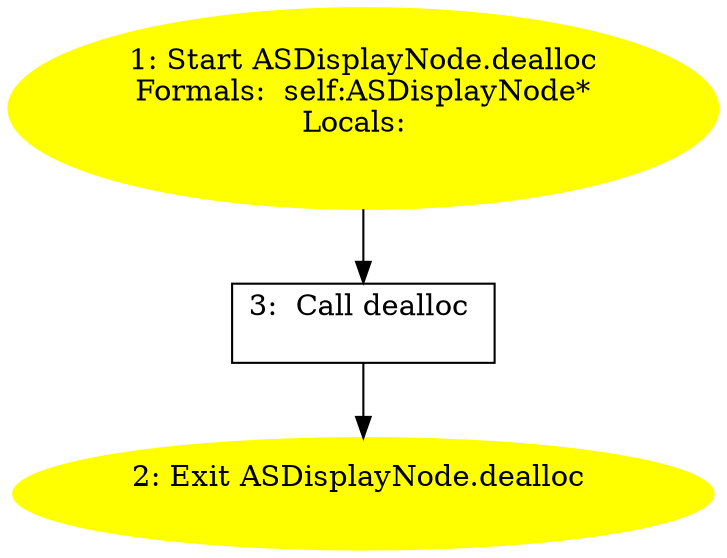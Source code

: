 /* @generated */
digraph cfg {
"dealloc#ASDisplayNode#instance.2cf9321d9a068615e100a3ac2a62e774_1" [label="1: Start ASDisplayNode.dealloc\nFormals:  self:ASDisplayNode*\nLocals:  \n  " color=yellow style=filled]
	

	 "dealloc#ASDisplayNode#instance.2cf9321d9a068615e100a3ac2a62e774_1" -> "dealloc#ASDisplayNode#instance.2cf9321d9a068615e100a3ac2a62e774_3" ;
"dealloc#ASDisplayNode#instance.2cf9321d9a068615e100a3ac2a62e774_2" [label="2: Exit ASDisplayNode.dealloc \n  " color=yellow style=filled]
	

"dealloc#ASDisplayNode#instance.2cf9321d9a068615e100a3ac2a62e774_3" [label="3:  Call dealloc \n  " shape="box"]
	

	 "dealloc#ASDisplayNode#instance.2cf9321d9a068615e100a3ac2a62e774_3" -> "dealloc#ASDisplayNode#instance.2cf9321d9a068615e100a3ac2a62e774_2" ;
}
